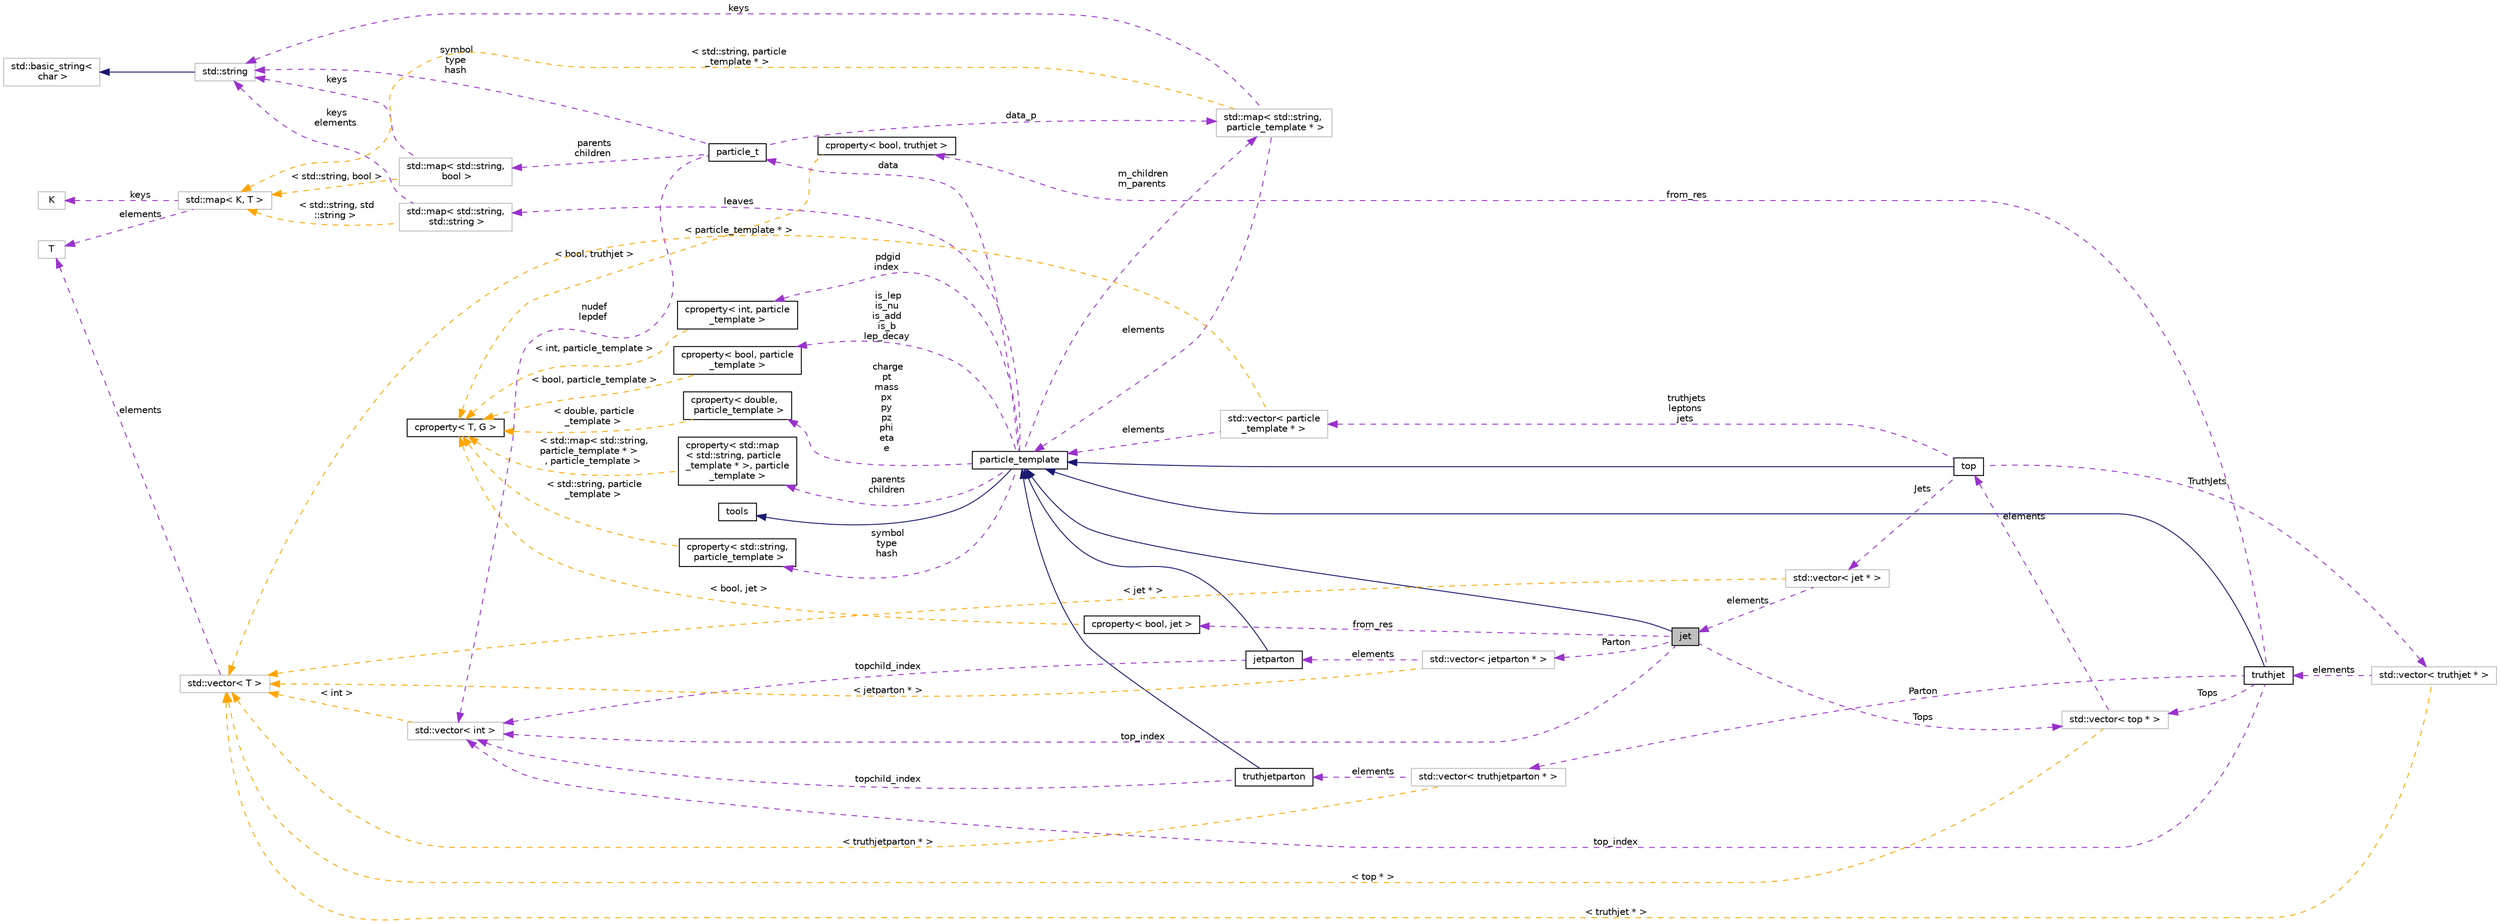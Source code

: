 digraph "jet"
{
 // INTERACTIVE_SVG=YES
 // LATEX_PDF_SIZE
  edge [fontname="Helvetica",fontsize="10",labelfontname="Helvetica",labelfontsize="10"];
  node [fontname="Helvetica",fontsize="10",shape=record];
  rankdir="LR";
  Node1 [label="jet",height=0.2,width=0.4,color="black", fillcolor="grey75", style="filled", fontcolor="black",tooltip=" "];
  Node2 -> Node1 [dir="back",color="midnightblue",fontsize="10",style="solid",fontname="Helvetica"];
  Node2 [label="particle_template",height=0.2,width=0.4,color="black", fillcolor="white", style="filled",URL="$classparticle__template.html",tooltip=" "];
  Node3 -> Node2 [dir="back",color="midnightblue",fontsize="10",style="solid",fontname="Helvetica"];
  Node3 [label="tools",height=0.2,width=0.4,color="black", fillcolor="white", style="filled",URL="$classtools.html",tooltip="Provides a wide range of utility functions used throughout the framework."];
  Node4 -> Node2 [dir="back",color="darkorchid3",fontsize="10",style="dashed",label=" m_children\nm_parents" ,fontname="Helvetica"];
  Node4 [label="std::map\< std::string,\l particle_template * \>",height=0.2,width=0.4,color="grey75", fillcolor="white", style="filled",tooltip=" "];
  Node5 -> Node4 [dir="back",color="darkorchid3",fontsize="10",style="dashed",label=" keys" ,fontname="Helvetica"];
  Node5 [label="std::string",height=0.2,width=0.4,color="grey75", fillcolor="white", style="filled",tooltip="STL class."];
  Node6 -> Node5 [dir="back",color="midnightblue",fontsize="10",style="solid",fontname="Helvetica"];
  Node6 [label="std::basic_string\<\l char \>",height=0.2,width=0.4,color="grey75", fillcolor="white", style="filled",tooltip="STL class."];
  Node2 -> Node4 [dir="back",color="darkorchid3",fontsize="10",style="dashed",label=" elements" ,fontname="Helvetica"];
  Node7 -> Node4 [dir="back",color="orange",fontsize="10",style="dashed",label=" \< std::string, particle\l_template * \>" ,fontname="Helvetica"];
  Node7 [label="std::map\< K, T \>",height=0.2,width=0.4,color="grey75", fillcolor="white", style="filled",tooltip="STL class."];
  Node8 -> Node7 [dir="back",color="darkorchid3",fontsize="10",style="dashed",label=" keys" ,fontname="Helvetica"];
  Node8 [label="K",height=0.2,width=0.4,color="grey75", fillcolor="white", style="filled",tooltip=" "];
  Node9 -> Node7 [dir="back",color="darkorchid3",fontsize="10",style="dashed",label=" elements" ,fontname="Helvetica"];
  Node9 [label="T",height=0.2,width=0.4,color="grey75", fillcolor="white", style="filled",tooltip=" "];
  Node10 -> Node2 [dir="back",color="darkorchid3",fontsize="10",style="dashed",label=" pdgid\nindex" ,fontname="Helvetica"];
  Node10 [label="cproperty\< int, particle\l_template \>",height=0.2,width=0.4,color="black", fillcolor="white", style="filled",URL="$classcproperty.html",tooltip=" "];
  Node11 -> Node10 [dir="back",color="orange",fontsize="10",style="dashed",label=" \< int, particle_template \>" ,fontname="Helvetica"];
  Node11 [label="cproperty\< T, G \>",height=0.2,width=0.4,color="black", fillcolor="white", style="filled",URL="$classcproperty.html",tooltip=" "];
  Node12 -> Node2 [dir="back",color="darkorchid3",fontsize="10",style="dashed",label=" is_lep\nis_nu\nis_add\nis_b\nlep_decay" ,fontname="Helvetica"];
  Node12 [label="cproperty\< bool, particle\l_template \>",height=0.2,width=0.4,color="black", fillcolor="white", style="filled",URL="$classcproperty.html",tooltip=" "];
  Node11 -> Node12 [dir="back",color="orange",fontsize="10",style="dashed",label=" \< bool, particle_template \>" ,fontname="Helvetica"];
  Node13 -> Node2 [dir="back",color="darkorchid3",fontsize="10",style="dashed",label=" charge\npt\nmass\npx\npy\npz\nphi\neta\ne" ,fontname="Helvetica"];
  Node13 [label="cproperty\< double,\l particle_template \>",height=0.2,width=0.4,color="black", fillcolor="white", style="filled",URL="$classcproperty.html",tooltip=" "];
  Node11 -> Node13 [dir="back",color="orange",fontsize="10",style="dashed",label=" \< double, particle\l_template \>" ,fontname="Helvetica"];
  Node14 -> Node2 [dir="back",color="darkorchid3",fontsize="10",style="dashed",label=" leaves" ,fontname="Helvetica"];
  Node14 [label="std::map\< std::string,\l std::string \>",height=0.2,width=0.4,color="grey75", fillcolor="white", style="filled",tooltip=" "];
  Node5 -> Node14 [dir="back",color="darkorchid3",fontsize="10",style="dashed",label=" keys\nelements" ,fontname="Helvetica"];
  Node7 -> Node14 [dir="back",color="orange",fontsize="10",style="dashed",label=" \< std::string, std\l::string \>" ,fontname="Helvetica"];
  Node15 -> Node2 [dir="back",color="darkorchid3",fontsize="10",style="dashed",label=" symbol\ntype\nhash" ,fontname="Helvetica"];
  Node15 [label="cproperty\< std::string,\l particle_template \>",height=0.2,width=0.4,color="black", fillcolor="white", style="filled",URL="$classcproperty.html",tooltip=" "];
  Node11 -> Node15 [dir="back",color="orange",fontsize="10",style="dashed",label=" \< std::string, particle\l_template \>" ,fontname="Helvetica"];
  Node16 -> Node2 [dir="back",color="darkorchid3",fontsize="10",style="dashed",label=" data" ,fontname="Helvetica"];
  Node16 [label="particle_t",height=0.2,width=0.4,color="black", fillcolor="white", style="filled",URL="$structparticle__t.html",tooltip=" "];
  Node4 -> Node16 [dir="back",color="darkorchid3",fontsize="10",style="dashed",label=" data_p" ,fontname="Helvetica"];
  Node17 -> Node16 [dir="back",color="darkorchid3",fontsize="10",style="dashed",label=" parents\nchildren" ,fontname="Helvetica"];
  Node17 [label="std::map\< std::string,\l bool \>",height=0.2,width=0.4,color="grey75", fillcolor="white", style="filled",tooltip=" "];
  Node5 -> Node17 [dir="back",color="darkorchid3",fontsize="10",style="dashed",label=" keys" ,fontname="Helvetica"];
  Node7 -> Node17 [dir="back",color="orange",fontsize="10",style="dashed",label=" \< std::string, bool \>" ,fontname="Helvetica"];
  Node5 -> Node16 [dir="back",color="darkorchid3",fontsize="10",style="dashed",label=" symbol\ntype\nhash" ,fontname="Helvetica"];
  Node18 -> Node16 [dir="back",color="darkorchid3",fontsize="10",style="dashed",label=" nudef\nlepdef" ,fontname="Helvetica"];
  Node18 [label="std::vector\< int \>",height=0.2,width=0.4,color="grey75", fillcolor="white", style="filled",tooltip=" "];
  Node19 -> Node18 [dir="back",color="orange",fontsize="10",style="dashed",label=" \< int \>" ,fontname="Helvetica"];
  Node19 [label="std::vector\< T \>",height=0.2,width=0.4,color="grey75", fillcolor="white", style="filled",tooltip="STL class."];
  Node9 -> Node19 [dir="back",color="darkorchid3",fontsize="10",style="dashed",label=" elements" ,fontname="Helvetica"];
  Node20 -> Node2 [dir="back",color="darkorchid3",fontsize="10",style="dashed",label=" parents\nchildren" ,fontname="Helvetica"];
  Node20 [label="cproperty\< std::map\l\< std::string, particle\l_template * \>, particle\l_template \>",height=0.2,width=0.4,color="black", fillcolor="white", style="filled",URL="$classcproperty.html",tooltip=" "];
  Node11 -> Node20 [dir="back",color="orange",fontsize="10",style="dashed",label=" \< std::map\< std::string,\l particle_template * \>\l, particle_template \>" ,fontname="Helvetica"];
  Node21 -> Node1 [dir="back",color="darkorchid3",fontsize="10",style="dashed",label=" Parton" ,fontname="Helvetica"];
  Node21 [label="std::vector\< jetparton * \>",height=0.2,width=0.4,color="grey75", fillcolor="white", style="filled",tooltip=" "];
  Node22 -> Node21 [dir="back",color="darkorchid3",fontsize="10",style="dashed",label=" elements" ,fontname="Helvetica"];
  Node22 [label="jetparton",height=0.2,width=0.4,color="black", fillcolor="white", style="filled",URL="$classjetparton.html",tooltip=" "];
  Node2 -> Node22 [dir="back",color="midnightblue",fontsize="10",style="solid",fontname="Helvetica"];
  Node18 -> Node22 [dir="back",color="darkorchid3",fontsize="10",style="dashed",label=" topchild_index" ,fontname="Helvetica"];
  Node19 -> Node21 [dir="back",color="orange",fontsize="10",style="dashed",label=" \< jetparton * \>" ,fontname="Helvetica"];
  Node23 -> Node1 [dir="back",color="darkorchid3",fontsize="10",style="dashed",label=" Tops" ,fontname="Helvetica"];
  Node23 [label="std::vector\< top * \>",height=0.2,width=0.4,color="grey75", fillcolor="white", style="filled",tooltip=" "];
  Node24 -> Node23 [dir="back",color="darkorchid3",fontsize="10",style="dashed",label=" elements" ,fontname="Helvetica"];
  Node24 [label="top",height=0.2,width=0.4,color="black", fillcolor="white", style="filled",URL="$classtop.html",tooltip=" "];
  Node2 -> Node24 [dir="back",color="midnightblue",fontsize="10",style="solid",fontname="Helvetica"];
  Node25 -> Node24 [dir="back",color="darkorchid3",fontsize="10",style="dashed",label=" truthjets\nleptons\njets" ,fontname="Helvetica"];
  Node25 [label="std::vector\< particle\l_template * \>",height=0.2,width=0.4,color="grey75", fillcolor="white", style="filled",tooltip=" "];
  Node2 -> Node25 [dir="back",color="darkorchid3",fontsize="10",style="dashed",label=" elements" ,fontname="Helvetica"];
  Node19 -> Node25 [dir="back",color="orange",fontsize="10",style="dashed",label=" \< particle_template * \>" ,fontname="Helvetica"];
  Node26 -> Node24 [dir="back",color="darkorchid3",fontsize="10",style="dashed",label=" Jets" ,fontname="Helvetica"];
  Node26 [label="std::vector\< jet * \>",height=0.2,width=0.4,color="grey75", fillcolor="white", style="filled",tooltip=" "];
  Node1 -> Node26 [dir="back",color="darkorchid3",fontsize="10",style="dashed",label=" elements" ,fontname="Helvetica"];
  Node19 -> Node26 [dir="back",color="orange",fontsize="10",style="dashed",label=" \< jet * \>" ,fontname="Helvetica"];
  Node27 -> Node24 [dir="back",color="darkorchid3",fontsize="10",style="dashed",label=" TruthJets" ,fontname="Helvetica"];
  Node27 [label="std::vector\< truthjet * \>",height=0.2,width=0.4,color="grey75", fillcolor="white", style="filled",tooltip=" "];
  Node28 -> Node27 [dir="back",color="darkorchid3",fontsize="10",style="dashed",label=" elements" ,fontname="Helvetica"];
  Node28 [label="truthjet",height=0.2,width=0.4,color="black", fillcolor="white", style="filled",URL="$classtruthjet.html",tooltip=" "];
  Node2 -> Node28 [dir="back",color="midnightblue",fontsize="10",style="solid",fontname="Helvetica"];
  Node23 -> Node28 [dir="back",color="darkorchid3",fontsize="10",style="dashed",label=" Tops" ,fontname="Helvetica"];
  Node29 -> Node28 [dir="back",color="darkorchid3",fontsize="10",style="dashed",label=" from_res" ,fontname="Helvetica"];
  Node29 [label="cproperty\< bool, truthjet \>",height=0.2,width=0.4,color="black", fillcolor="white", style="filled",URL="$classcproperty.html",tooltip=" "];
  Node11 -> Node29 [dir="back",color="orange",fontsize="10",style="dashed",label=" \< bool, truthjet \>" ,fontname="Helvetica"];
  Node18 -> Node28 [dir="back",color="darkorchid3",fontsize="10",style="dashed",label=" top_index" ,fontname="Helvetica"];
  Node30 -> Node28 [dir="back",color="darkorchid3",fontsize="10",style="dashed",label=" Parton" ,fontname="Helvetica"];
  Node30 [label="std::vector\< truthjetparton * \>",height=0.2,width=0.4,color="grey75", fillcolor="white", style="filled",tooltip=" "];
  Node31 -> Node30 [dir="back",color="darkorchid3",fontsize="10",style="dashed",label=" elements" ,fontname="Helvetica"];
  Node31 [label="truthjetparton",height=0.2,width=0.4,color="black", fillcolor="white", style="filled",URL="$classtruthjetparton.html",tooltip=" "];
  Node2 -> Node31 [dir="back",color="midnightblue",fontsize="10",style="solid",fontname="Helvetica"];
  Node18 -> Node31 [dir="back",color="darkorchid3",fontsize="10",style="dashed",label=" topchild_index" ,fontname="Helvetica"];
  Node19 -> Node30 [dir="back",color="orange",fontsize="10",style="dashed",label=" \< truthjetparton * \>" ,fontname="Helvetica"];
  Node19 -> Node27 [dir="back",color="orange",fontsize="10",style="dashed",label=" \< truthjet * \>" ,fontname="Helvetica"];
  Node19 -> Node23 [dir="back",color="orange",fontsize="10",style="dashed",label=" \< top * \>" ,fontname="Helvetica"];
  Node18 -> Node1 [dir="back",color="darkorchid3",fontsize="10",style="dashed",label=" top_index" ,fontname="Helvetica"];
  Node32 -> Node1 [dir="back",color="darkorchid3",fontsize="10",style="dashed",label=" from_res" ,fontname="Helvetica"];
  Node32 [label="cproperty\< bool, jet \>",height=0.2,width=0.4,color="black", fillcolor="white", style="filled",URL="$classcproperty.html",tooltip=" "];
  Node11 -> Node32 [dir="back",color="orange",fontsize="10",style="dashed",label=" \< bool, jet \>" ,fontname="Helvetica"];
}
